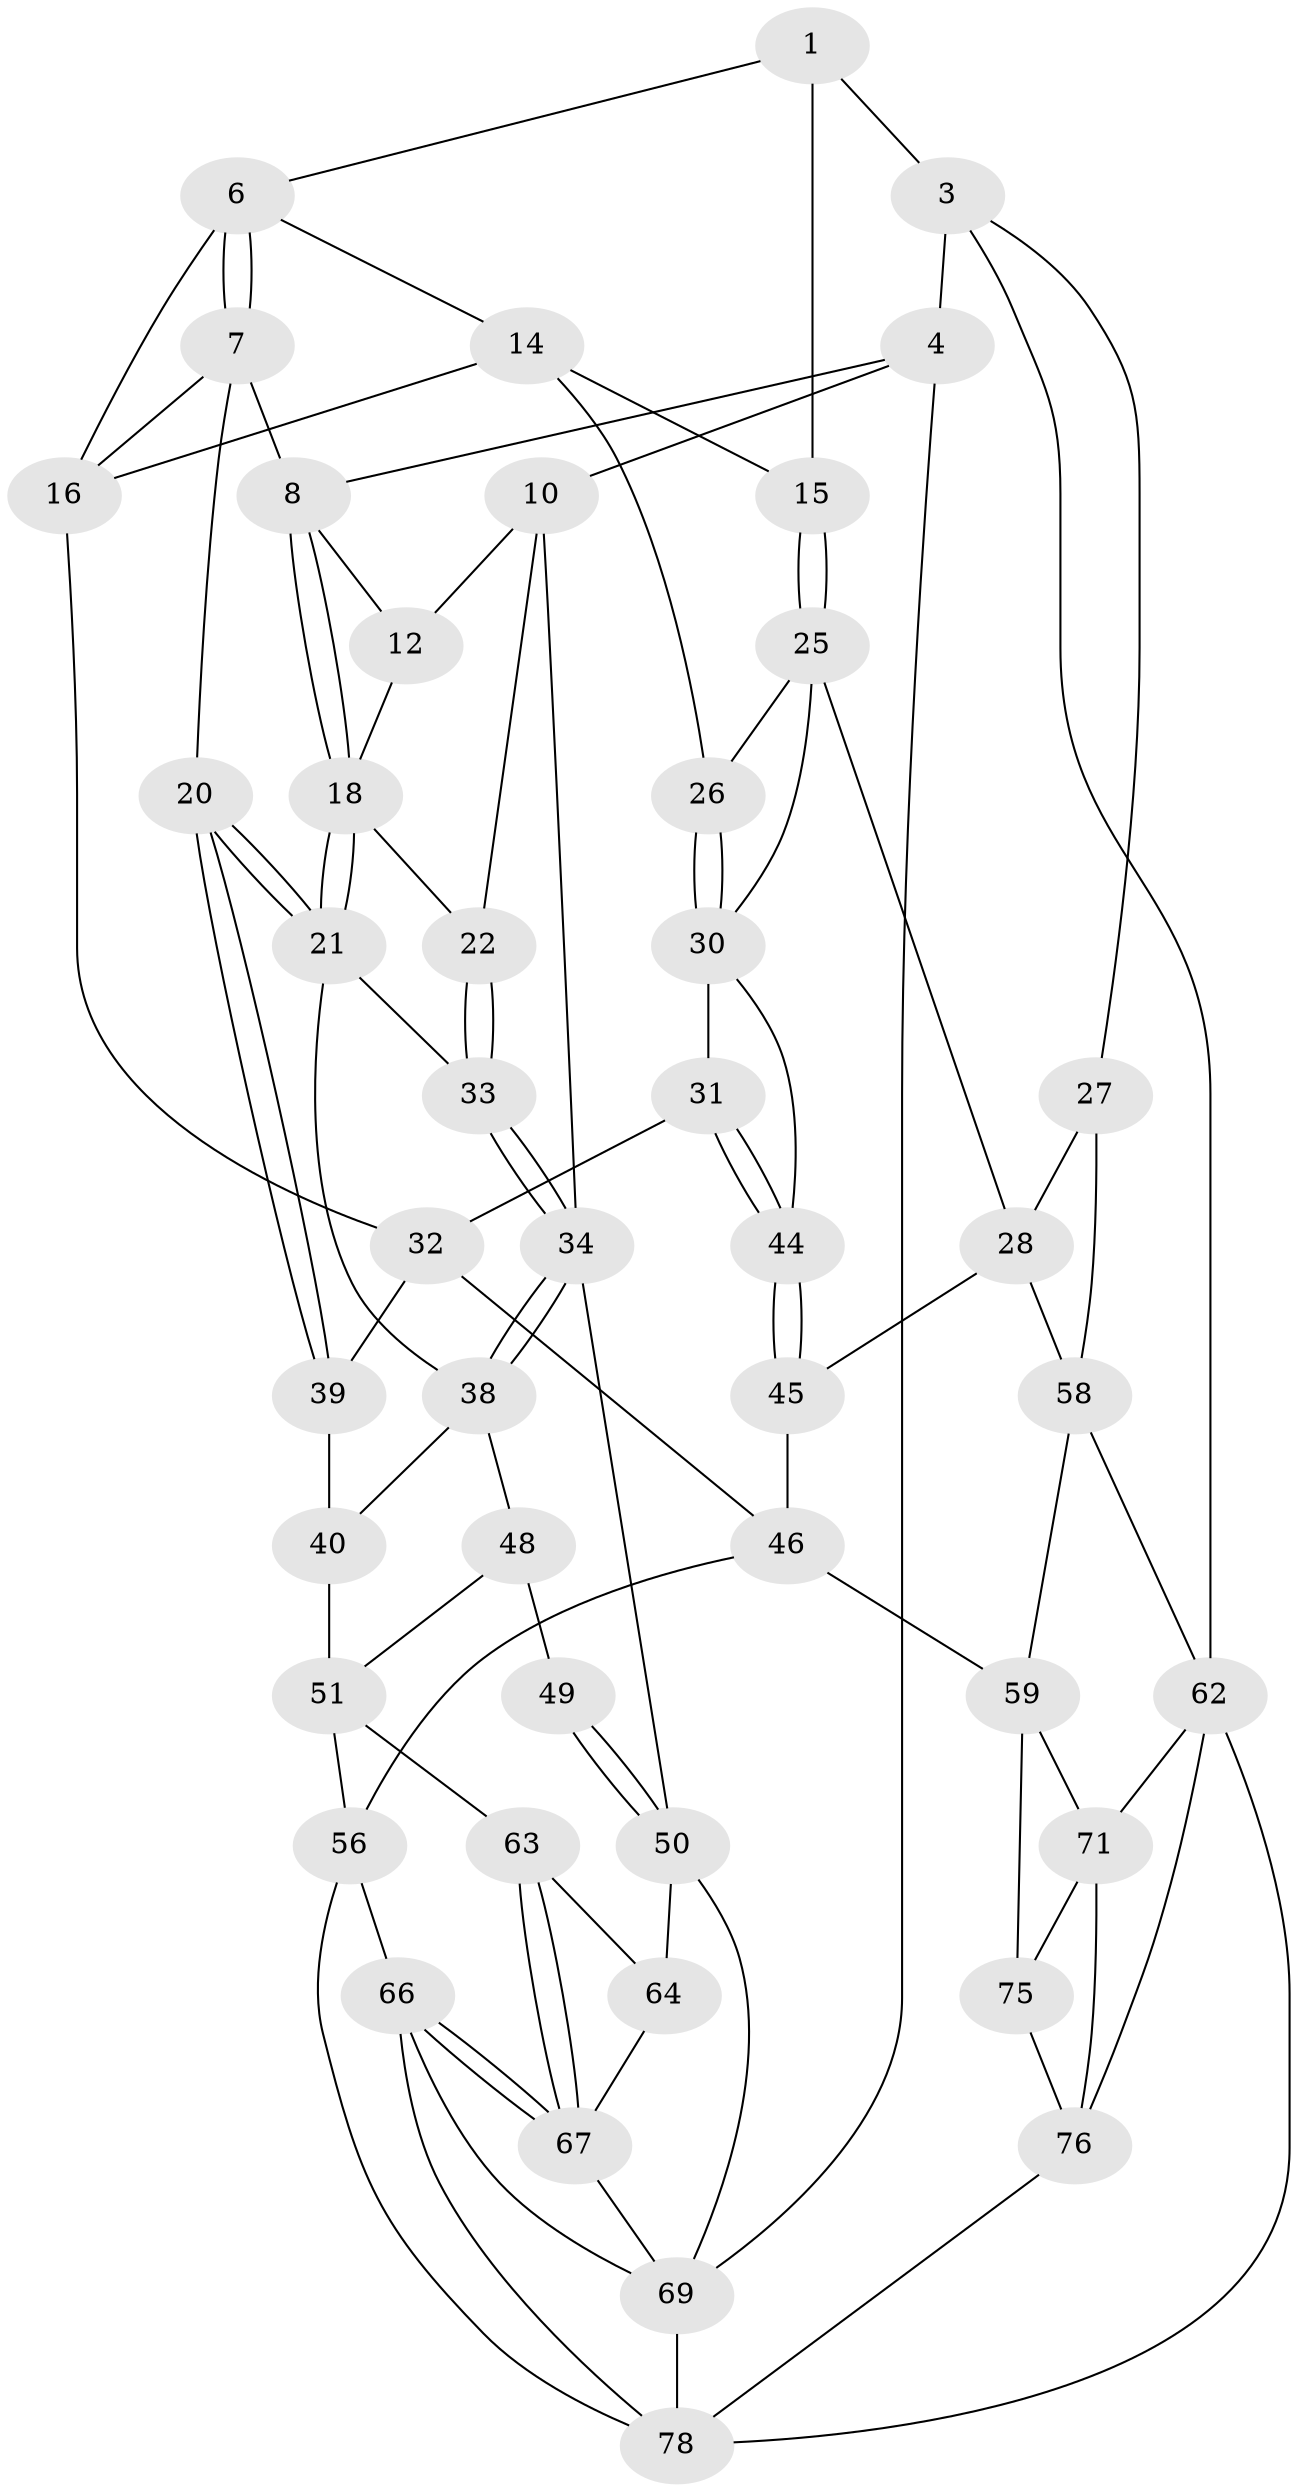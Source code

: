 // Generated by graph-tools (version 1.1) at 2025/24/03/03/25 07:24:33]
// undirected, 47 vertices, 101 edges
graph export_dot {
graph [start="1"]
  node [color=gray90,style=filled];
  1 [pos="+0.41807209927467676+0",super="+2"];
  3 [pos="+1+0"];
  4 [pos="+0+0",super="+5"];
  6 [pos="+0.4671392095682075+0.02262370092843987",super="+13"];
  7 [pos="+0.42387810069986537+0.09832883777935719",super="+17"];
  8 [pos="+0.29657333477784004+0.06285308454605221",super="+9"];
  10 [pos="+0+0.14443884055588385",super="+11"];
  12 [pos="+0.14539784410415935+0"];
  14 [pos="+0.7206643052454272+0.057805483915288544",super="+23"];
  15 [pos="+0.7573036803810155+0.030103886064750243"];
  16 [pos="+0.5558734292130219+0.21690001122146055",super="+24"];
  18 [pos="+0.2799579465794337+0.19494104802263068",super="+19"];
  20 [pos="+0.32052314393225223+0.24253256455887257"];
  21 [pos="+0.2854009468178355+0.20604690145681528",super="+36"];
  22 [pos="+0.08176137203863648+0.20608091925119426"];
  25 [pos="+0.8149344297732797+0.2179809443947281",super="+29"];
  26 [pos="+0.7446608321338435+0.2556108393173788"];
  27 [pos="+1+0.33514879236887973"];
  28 [pos="+1+0.35879001009586026",super="+54"];
  30 [pos="+0.7323116977999593+0.2681486790510278",super="+37"];
  31 [pos="+0.662324617479166+0.28149286308917865"];
  32 [pos="+0.5796950721263167+0.24542294284336372",super="+42"];
  33 [pos="+0.08614435235281692+0.21880479627967392"];
  34 [pos="+0.0005008396112242056+0.35345530938868597",super="+35"];
  38 [pos="+0.15831351667251664+0.3356049901126591",super="+41"];
  39 [pos="+0.32104951914986674+0.2601588022875403",super="+43"];
  40 [pos="+0.17821930472550512+0.3378107566161706",super="+47"];
  44 [pos="+0.7308017762305995+0.3919513057350079"];
  45 [pos="+0.7186795160930209+0.4156308978772687"];
  46 [pos="+0.5906433803860269+0.45193046125540615",super="+55"];
  48 [pos="+0.13911996210067495+0.4004656631079793",super="+53"];
  49 [pos="+0.02388234286027326+0.4856891460589995"];
  50 [pos="+0+0.524664817275113",super="+65"];
  51 [pos="+0.314626801186613+0.5316750379773874",super="+52"];
  56 [pos="+0.4951035514358821+0.672453119192818",super="+57"];
  58 [pos="+0.8106981235690266+0.6612422007885356",super="+61"];
  59 [pos="+0.7861105609283998+0.6759185824547097",super="+60"];
  62 [pos="+1+0.8921542170096294",super="+70"];
  63 [pos="+0.25006124934372337+0.5678396496208562"];
  64 [pos="+0.05333517356928049+0.6609761636103305"];
  66 [pos="+0.3484042830596138+0.8264631282005936",super="+73"];
  67 [pos="+0.18085286978859388+0.7686707629183112",super="+68"];
  69 [pos="+0+1",super="+72"];
  71 [pos="+0.8261288593023075+0.7951719460791735",super="+74"];
  75 [pos="+0.7023228538111946+1"];
  76 [pos="+0.8680022208055606+0.9216732046719508",super="+77"];
  78 [pos="+0.6733362748539303+1",super="+79"];
  1 -- 6;
  1 -- 3;
  1 -- 15;
  3 -- 4;
  3 -- 27;
  3 -- 62;
  4 -- 10;
  4 -- 69;
  4 -- 8;
  6 -- 7;
  6 -- 7;
  6 -- 16;
  6 -- 14;
  7 -- 8;
  7 -- 16;
  7 -- 20;
  8 -- 18;
  8 -- 18;
  8 -- 12;
  10 -- 12;
  10 -- 22;
  10 -- 34;
  12 -- 18;
  14 -- 15;
  14 -- 16;
  14 -- 26;
  15 -- 25;
  15 -- 25;
  16 -- 32;
  18 -- 21;
  18 -- 21;
  18 -- 22;
  20 -- 21;
  20 -- 21;
  20 -- 39;
  20 -- 39;
  21 -- 33;
  21 -- 38;
  22 -- 33;
  22 -- 33;
  25 -- 26;
  25 -- 28;
  25 -- 30;
  26 -- 30;
  26 -- 30;
  27 -- 28;
  27 -- 58;
  28 -- 58;
  28 -- 45;
  30 -- 31;
  30 -- 44;
  31 -- 32;
  31 -- 44;
  31 -- 44;
  32 -- 46;
  32 -- 39;
  33 -- 34;
  33 -- 34;
  34 -- 38;
  34 -- 38;
  34 -- 50;
  38 -- 40;
  38 -- 48;
  39 -- 40 [weight=2];
  40 -- 51;
  44 -- 45;
  44 -- 45;
  45 -- 46;
  46 -- 56;
  46 -- 59;
  48 -- 49 [weight=2];
  48 -- 51;
  49 -- 50;
  49 -- 50;
  50 -- 64;
  50 -- 69;
  51 -- 63;
  51 -- 56;
  56 -- 66;
  56 -- 78;
  58 -- 59;
  58 -- 62;
  59 -- 71;
  59 -- 75;
  62 -- 78;
  62 -- 76;
  62 -- 71;
  63 -- 64;
  63 -- 67;
  63 -- 67;
  64 -- 67;
  66 -- 67;
  66 -- 67;
  66 -- 69;
  66 -- 78;
  67 -- 69;
  69 -- 78;
  71 -- 75;
  71 -- 76;
  75 -- 76;
  76 -- 78;
}
